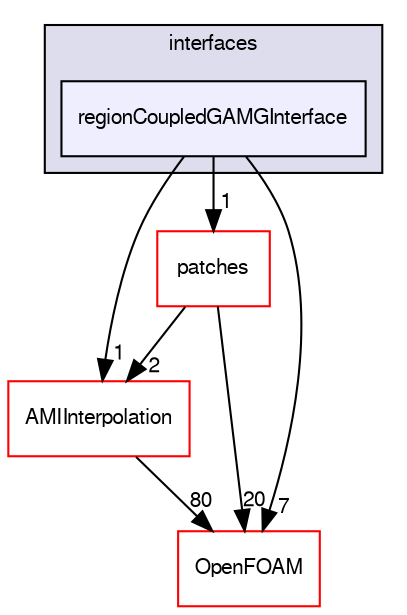 digraph "src/meshTools/regionCoupled/GAMG/interfaces/regionCoupledGAMGInterface" {
  bgcolor=transparent;
  compound=true
  node [ fontsize="10", fontname="FreeSans"];
  edge [ labelfontsize="10", labelfontname="FreeSans"];
  subgraph clusterdir_73142d410deca39aa3bfc480a661fca1 {
    graph [ bgcolor="#ddddee", pencolor="black", label="interfaces" fontname="FreeSans", fontsize="10", URL="dir_73142d410deca39aa3bfc480a661fca1.html"]
  dir_a2677b82f06499fd94f6871db2808b32 [shape=box, label="regionCoupledGAMGInterface", style="filled", fillcolor="#eeeeff", pencolor="black", URL="dir_a2677b82f06499fd94f6871db2808b32.html"];
  }
  dir_d180a87df80979ed1e06a45bcf5487ea [shape=box label="patches" color="red" URL="dir_d180a87df80979ed1e06a45bcf5487ea.html"];
  dir_6b9532b4107849d088a6e7b91bdf643c [shape=box label="AMIInterpolation" color="red" URL="dir_6b9532b4107849d088a6e7b91bdf643c.html"];
  dir_c5473ff19b20e6ec4dfe5c310b3778a8 [shape=box label="OpenFOAM" color="red" URL="dir_c5473ff19b20e6ec4dfe5c310b3778a8.html"];
  dir_d180a87df80979ed1e06a45bcf5487ea->dir_6b9532b4107849d088a6e7b91bdf643c [headlabel="2", labeldistance=1.5 headhref="dir_001617_001565.html"];
  dir_d180a87df80979ed1e06a45bcf5487ea->dir_c5473ff19b20e6ec4dfe5c310b3778a8 [headlabel="20", labeldistance=1.5 headhref="dir_001617_001706.html"];
  dir_6b9532b4107849d088a6e7b91bdf643c->dir_c5473ff19b20e6ec4dfe5c310b3778a8 [headlabel="80", labeldistance=1.5 headhref="dir_001565_001706.html"];
  dir_a2677b82f06499fd94f6871db2808b32->dir_d180a87df80979ed1e06a45bcf5487ea [headlabel="1", labeldistance=1.5 headhref="dir_001616_001617.html"];
  dir_a2677b82f06499fd94f6871db2808b32->dir_6b9532b4107849d088a6e7b91bdf643c [headlabel="1", labeldistance=1.5 headhref="dir_001616_001565.html"];
  dir_a2677b82f06499fd94f6871db2808b32->dir_c5473ff19b20e6ec4dfe5c310b3778a8 [headlabel="7", labeldistance=1.5 headhref="dir_001616_001706.html"];
}
